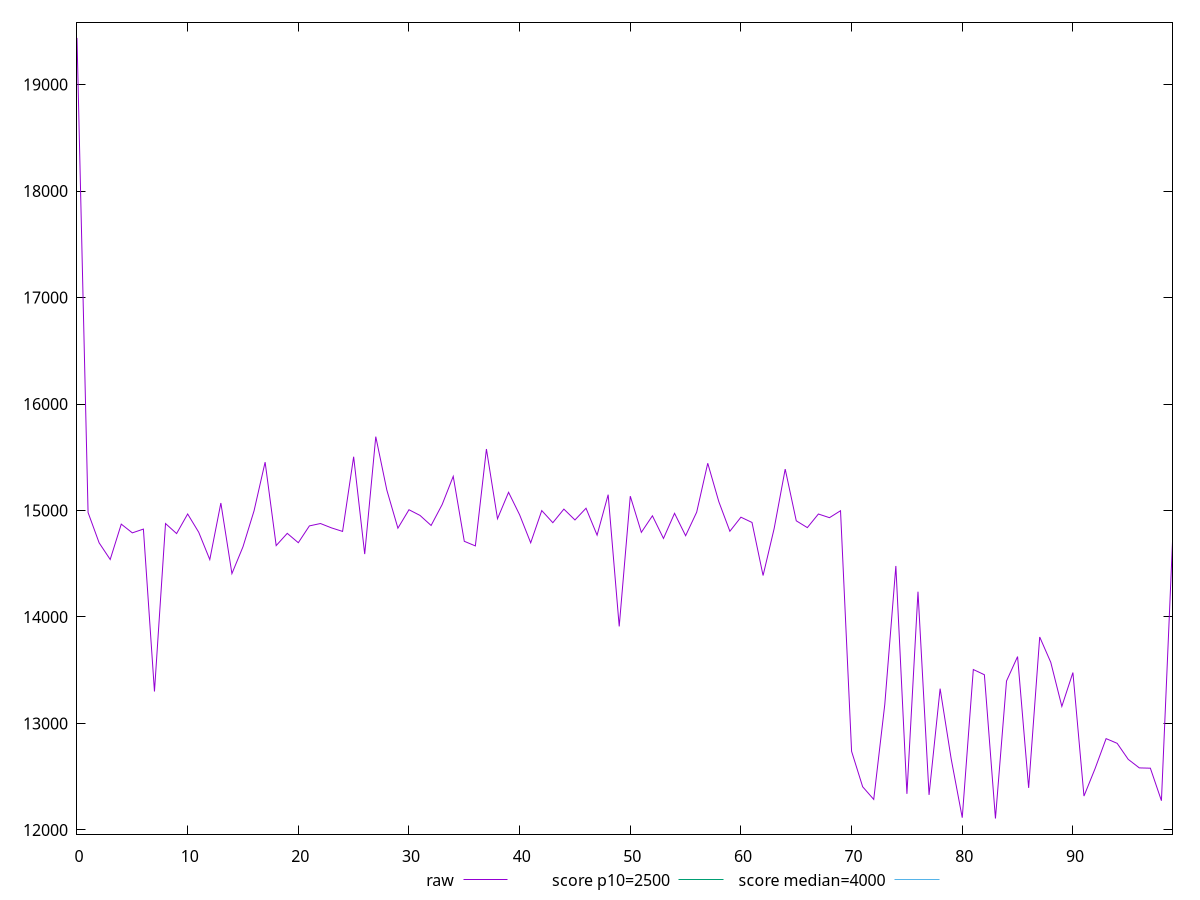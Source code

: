 reset

$raw <<EOF
0 19438.5855
1 14980.998500000002
2 14696.155499999997
3 14539.704500000003
4 14871.950499999997
5 14789.792999999998
6 14825.286999999997
7 13299.622
8 14877.333500000002
9 14783.234500000004
10 14967.074499999999
11 14795.638500000003
12 14538.8795
13 15070.363499999996
14 14407.118999999999
15 14659.239499999996
16 14997.218
17 15453.9975
18 14670.226999999999
19 14785.252999999997
20 14697.331000000002
21 14855.166999999998
22 14877.615000000002
23 14836.521999999997
24 14803.509499999998
25 15504.784500000002
26 14590.690999999999
27 15693.6015
28 15191.420500000004
29 14833.893000000004
30 15007.031500000001
31 14953.534000000003
32 14859.305500000002
33 15055.916999999998
34 15320.743500000002
35 14710.537499999999
36 14667.352999999997
37 15577.143500000002
38 14922.489499999998
39 15170.892000000003
40 14959.1795
41 14696.451500000003
42 14999.293500000002
43 14885.406499999997
44 15012.869
45 14911.065499999997
46 15021.130500000001
47 14768.327
48 15148.582500000002
49 13911.071000000002
50 15134.607
51 14794.683999999997
52 14950.145
53 14737.6405
54 14973.352499999997
55 14763.105999999996
56 14984.023500000003
57 15443.870500000003
58 15083.152000000002
59 14804.958
60 14937.047
61 14887.549999999997
62 14389.113
63 14830.039999999999
64 15388.6615
65 14903.0845
66 14839.117499999997
67 14966.910499999998
68 14932.5245
69 14997.579999999998
70 12737.668999999998
71 12405.125
72 12286.385000000002
73 13178.850499999997
74 14478.917999999998
75 12338.465
76 14237.198
77 12328.622000000001
78 13326.756999999998
79 12666.590500000002
80 12114.713499999998
81 13506.207000000002
82 13457.2835
83 12106.881000000001
84 13398.262999999999
85 13627.811000000002
86 12394.405
87 13811.583999999995
88 13573.700499999999
89 13160.128499999999
90 13477.7425
91 12317.7
92 12574.892499999998
93 12857.216
94 12812.943499999998
95 12662.383499999996
96 12582.346000000001
97 12579.567000000003
98 12274.325999999997
99 14705.691000000003
EOF

set key outside below
set xrange [0:99]
set yrange [11960.246910000002:19585.21959]
set trange [11960.246910000002:19585.21959]
set terminal svg size 640, 500 enhanced background rgb 'white'
set output "reprap/largest-contentful-paint/samples/pages/raw/values.svg"

plot $raw title "raw" with line, \
     2500 title "score p10=2500", \
     4000 title "score median=4000"

reset
